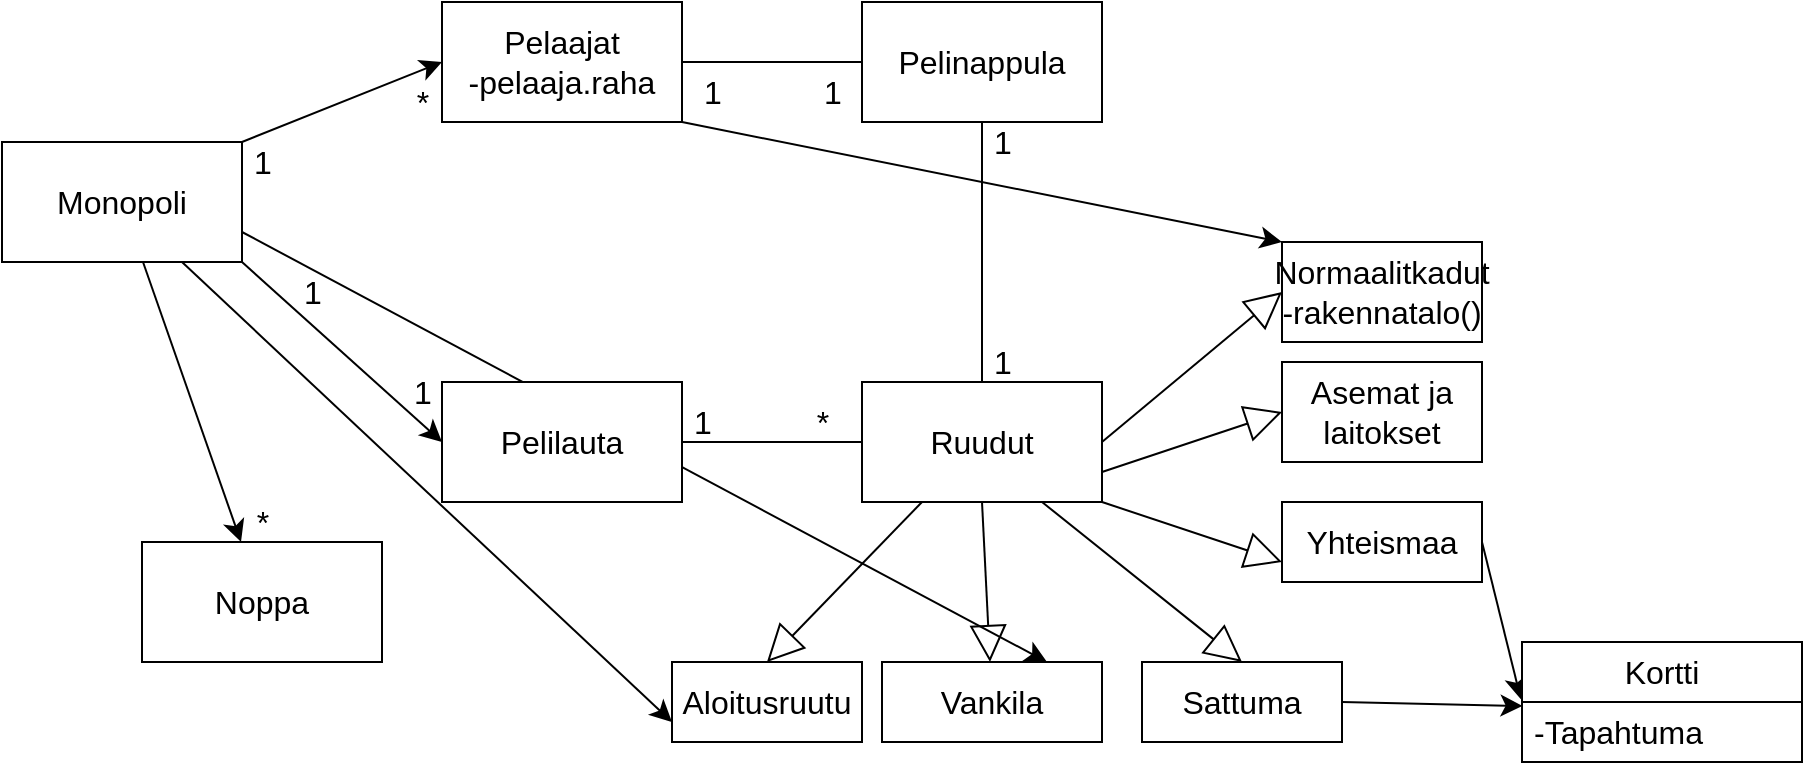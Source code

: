 <mxfile version="21.1.2" type="github">
  <diagram id="C5RBs43oDa-KdzZeNtuy" name="Page-1">
    <mxGraphModel dx="1588" dy="928" grid="1" gridSize="10" guides="1" tooltips="1" connect="1" arrows="1" fold="1" page="1" pageScale="1" pageWidth="827" pageHeight="1169" math="0" shadow="0">
      <root>
        <mxCell id="WIyWlLk6GJQsqaUBKTNV-0" />
        <mxCell id="WIyWlLk6GJQsqaUBKTNV-1" parent="WIyWlLk6GJQsqaUBKTNV-0" />
        <mxCell id="MD0y3iLFZOxwnhTRuBRV-26" style="edgeStyle=none;curved=1;rounded=0;orthogonalLoop=1;jettySize=auto;html=1;exitX=0.75;exitY=1;exitDx=0;exitDy=0;fontSize=12;startSize=8;endSize=8;entryX=0;entryY=0.75;entryDx=0;entryDy=0;" edge="1" parent="WIyWlLk6GJQsqaUBKTNV-1" source="MD0y3iLFZOxwnhTRuBRV-0" target="MD0y3iLFZOxwnhTRuBRV-36">
          <mxGeometry relative="1" as="geometry">
            <mxPoint x="109.889" y="400.333" as="targetPoint" />
          </mxGeometry>
        </mxCell>
        <mxCell id="MD0y3iLFZOxwnhTRuBRV-30" style="edgeStyle=none;curved=1;rounded=0;orthogonalLoop=1;jettySize=auto;html=1;exitX=1;exitY=0;exitDx=0;exitDy=0;entryX=0;entryY=0.5;entryDx=0;entryDy=0;fontSize=12;startSize=8;endSize=8;" edge="1" parent="WIyWlLk6GJQsqaUBKTNV-1" source="MD0y3iLFZOxwnhTRuBRV-0" target="MD0y3iLFZOxwnhTRuBRV-1">
          <mxGeometry relative="1" as="geometry" />
        </mxCell>
        <mxCell id="MD0y3iLFZOxwnhTRuBRV-32" style="edgeStyle=none;curved=1;rounded=0;orthogonalLoop=1;jettySize=auto;html=1;exitX=1;exitY=1;exitDx=0;exitDy=0;entryX=0;entryY=0.5;entryDx=0;entryDy=0;fontSize=12;startSize=8;endSize=8;" edge="1" parent="WIyWlLk6GJQsqaUBKTNV-1" source="MD0y3iLFZOxwnhTRuBRV-0" target="MD0y3iLFZOxwnhTRuBRV-3">
          <mxGeometry relative="1" as="geometry" />
        </mxCell>
        <mxCell id="MD0y3iLFZOxwnhTRuBRV-33" value="" style="edgeStyle=none;curved=1;rounded=0;orthogonalLoop=1;jettySize=auto;html=1;fontSize=12;startSize=8;endSize=8;" edge="1" parent="WIyWlLk6GJQsqaUBKTNV-1" source="MD0y3iLFZOxwnhTRuBRV-0" target="MD0y3iLFZOxwnhTRuBRV-25">
          <mxGeometry relative="1" as="geometry" />
        </mxCell>
        <mxCell id="MD0y3iLFZOxwnhTRuBRV-56" style="edgeStyle=none;curved=1;rounded=0;orthogonalLoop=1;jettySize=auto;html=1;exitX=1;exitY=0.75;exitDx=0;exitDy=0;entryX=0.75;entryY=0;entryDx=0;entryDy=0;fontSize=12;startSize=8;endSize=8;" edge="1" parent="WIyWlLk6GJQsqaUBKTNV-1" source="MD0y3iLFZOxwnhTRuBRV-0" target="MD0y3iLFZOxwnhTRuBRV-37">
          <mxGeometry relative="1" as="geometry" />
        </mxCell>
        <mxCell id="MD0y3iLFZOxwnhTRuBRV-0" value="Monopoli" style="rounded=0;whiteSpace=wrap;html=1;fontSize=16;" vertex="1" parent="WIyWlLk6GJQsqaUBKTNV-1">
          <mxGeometry x="10" y="310" width="120" height="60" as="geometry" />
        </mxCell>
        <mxCell id="MD0y3iLFZOxwnhTRuBRV-77" style="edgeStyle=none;curved=1;rounded=0;orthogonalLoop=1;jettySize=auto;html=1;exitX=1;exitY=1;exitDx=0;exitDy=0;entryX=0;entryY=0;entryDx=0;entryDy=0;fontSize=12;startSize=8;endSize=8;" edge="1" parent="WIyWlLk6GJQsqaUBKTNV-1" source="MD0y3iLFZOxwnhTRuBRV-1" target="MD0y3iLFZOxwnhTRuBRV-44">
          <mxGeometry relative="1" as="geometry" />
        </mxCell>
        <mxCell id="MD0y3iLFZOxwnhTRuBRV-1" value="Pelaajat&lt;br&gt;-pelaaja.raha" style="rounded=0;whiteSpace=wrap;html=1;fontSize=16;" vertex="1" parent="WIyWlLk6GJQsqaUBKTNV-1">
          <mxGeometry x="230" y="240" width="120" height="60" as="geometry" />
        </mxCell>
        <mxCell id="MD0y3iLFZOxwnhTRuBRV-2" value="Pelinappula" style="rounded=0;whiteSpace=wrap;html=1;fontSize=16;" vertex="1" parent="WIyWlLk6GJQsqaUBKTNV-1">
          <mxGeometry x="440" y="240" width="120" height="60" as="geometry" />
        </mxCell>
        <mxCell id="MD0y3iLFZOxwnhTRuBRV-3" value="Pelilauta" style="rounded=0;whiteSpace=wrap;html=1;fontSize=16;" vertex="1" parent="WIyWlLk6GJQsqaUBKTNV-1">
          <mxGeometry x="230" y="430" width="120" height="60" as="geometry" />
        </mxCell>
        <mxCell id="MD0y3iLFZOxwnhTRuBRV-4" value="Ruudut" style="rounded=0;whiteSpace=wrap;html=1;fontSize=16;" vertex="1" parent="WIyWlLk6GJQsqaUBKTNV-1">
          <mxGeometry x="440" y="430" width="120" height="60" as="geometry" />
        </mxCell>
        <mxCell id="MD0y3iLFZOxwnhTRuBRV-11" value="" style="endArrow=none;html=1;rounded=0;fontSize=12;startSize=8;endSize=8;curved=1;exitX=1;exitY=0.5;exitDx=0;exitDy=0;entryX=0;entryY=0.5;entryDx=0;entryDy=0;" edge="1" parent="WIyWlLk6GJQsqaUBKTNV-1" source="MD0y3iLFZOxwnhTRuBRV-3" target="MD0y3iLFZOxwnhTRuBRV-4">
          <mxGeometry width="50" height="50" relative="1" as="geometry">
            <mxPoint x="290" y="420" as="sourcePoint" />
            <mxPoint x="340" y="370" as="targetPoint" />
          </mxGeometry>
        </mxCell>
        <mxCell id="MD0y3iLFZOxwnhTRuBRV-12" value="" style="endArrow=none;html=1;rounded=0;fontSize=12;startSize=8;endSize=8;curved=1;entryX=0;entryY=0.5;entryDx=0;entryDy=0;exitX=1;exitY=0.5;exitDx=0;exitDy=0;" edge="1" parent="WIyWlLk6GJQsqaUBKTNV-1" source="MD0y3iLFZOxwnhTRuBRV-1" target="MD0y3iLFZOxwnhTRuBRV-2">
          <mxGeometry width="50" height="50" relative="1" as="geometry">
            <mxPoint x="290" y="420" as="sourcePoint" />
            <mxPoint x="340" y="370" as="targetPoint" />
          </mxGeometry>
        </mxCell>
        <mxCell id="MD0y3iLFZOxwnhTRuBRV-13" value="" style="endArrow=none;html=1;rounded=0;fontSize=12;startSize=8;endSize=8;curved=1;entryX=0.5;entryY=1;entryDx=0;entryDy=0;exitX=0.5;exitY=0;exitDx=0;exitDy=0;" edge="1" parent="WIyWlLk6GJQsqaUBKTNV-1" source="MD0y3iLFZOxwnhTRuBRV-4" target="MD0y3iLFZOxwnhTRuBRV-2">
          <mxGeometry width="50" height="50" relative="1" as="geometry">
            <mxPoint x="290" y="420" as="sourcePoint" />
            <mxPoint x="340" y="370" as="targetPoint" />
          </mxGeometry>
        </mxCell>
        <mxCell id="MD0y3iLFZOxwnhTRuBRV-15" value="1" style="text;html=1;align=center;verticalAlign=middle;resizable=0;points=[];autosize=1;strokeColor=none;fillColor=none;fontSize=16;" vertex="1" parent="WIyWlLk6GJQsqaUBKTNV-1">
          <mxGeometry x="205" y="420" width="30" height="30" as="geometry" />
        </mxCell>
        <mxCell id="MD0y3iLFZOxwnhTRuBRV-16" value="1" style="text;html=1;align=center;verticalAlign=middle;resizable=0;points=[];autosize=1;strokeColor=none;fillColor=none;fontSize=16;" vertex="1" parent="WIyWlLk6GJQsqaUBKTNV-1">
          <mxGeometry x="150" y="370" width="30" height="30" as="geometry" />
        </mxCell>
        <mxCell id="MD0y3iLFZOxwnhTRuBRV-17" value="*" style="text;html=1;align=center;verticalAlign=middle;resizable=0;points=[];autosize=1;strokeColor=none;fillColor=none;fontSize=16;" vertex="1" parent="WIyWlLk6GJQsqaUBKTNV-1">
          <mxGeometry x="205" y="275" width="30" height="30" as="geometry" />
        </mxCell>
        <mxCell id="MD0y3iLFZOxwnhTRuBRV-18" value="1" style="text;html=1;align=center;verticalAlign=middle;resizable=0;points=[];autosize=1;strokeColor=none;fillColor=none;fontSize=16;" vertex="1" parent="WIyWlLk6GJQsqaUBKTNV-1">
          <mxGeometry x="125" y="305" width="30" height="30" as="geometry" />
        </mxCell>
        <mxCell id="MD0y3iLFZOxwnhTRuBRV-19" value="1" style="text;html=1;align=center;verticalAlign=middle;resizable=0;points=[];autosize=1;strokeColor=none;fillColor=none;fontSize=16;" vertex="1" parent="WIyWlLk6GJQsqaUBKTNV-1">
          <mxGeometry x="350" y="270" width="30" height="30" as="geometry" />
        </mxCell>
        <mxCell id="MD0y3iLFZOxwnhTRuBRV-20" value="1" style="text;html=1;align=center;verticalAlign=middle;resizable=0;points=[];autosize=1;strokeColor=none;fillColor=none;fontSize=16;" vertex="1" parent="WIyWlLk6GJQsqaUBKTNV-1">
          <mxGeometry x="410" y="270" width="30" height="30" as="geometry" />
        </mxCell>
        <mxCell id="MD0y3iLFZOxwnhTRuBRV-21" value="1" style="text;html=1;align=center;verticalAlign=middle;resizable=0;points=[];autosize=1;strokeColor=none;fillColor=none;fontSize=16;" vertex="1" parent="WIyWlLk6GJQsqaUBKTNV-1">
          <mxGeometry x="345" y="435" width="30" height="30" as="geometry" />
        </mxCell>
        <mxCell id="MD0y3iLFZOxwnhTRuBRV-23" value="1" style="text;html=1;align=center;verticalAlign=middle;resizable=0;points=[];autosize=1;strokeColor=none;fillColor=none;fontSize=16;" vertex="1" parent="WIyWlLk6GJQsqaUBKTNV-1">
          <mxGeometry x="495" y="405" width="30" height="30" as="geometry" />
        </mxCell>
        <mxCell id="MD0y3iLFZOxwnhTRuBRV-24" value="1" style="text;html=1;align=center;verticalAlign=middle;resizable=0;points=[];autosize=1;strokeColor=none;fillColor=none;fontSize=16;" vertex="1" parent="WIyWlLk6GJQsqaUBKTNV-1">
          <mxGeometry x="495" y="295" width="30" height="30" as="geometry" />
        </mxCell>
        <mxCell id="MD0y3iLFZOxwnhTRuBRV-25" value="Noppa" style="whiteSpace=wrap;html=1;fontSize=16;" vertex="1" parent="WIyWlLk6GJQsqaUBKTNV-1">
          <mxGeometry x="80" y="510" width="120" height="60" as="geometry" />
        </mxCell>
        <mxCell id="MD0y3iLFZOxwnhTRuBRV-34" value="*" style="text;html=1;align=center;verticalAlign=middle;resizable=0;points=[];autosize=1;strokeColor=none;fillColor=none;fontSize=16;" vertex="1" parent="WIyWlLk6GJQsqaUBKTNV-1">
          <mxGeometry x="405" y="435" width="30" height="30" as="geometry" />
        </mxCell>
        <mxCell id="MD0y3iLFZOxwnhTRuBRV-35" value="*" style="text;html=1;align=center;verticalAlign=middle;resizable=0;points=[];autosize=1;strokeColor=none;fillColor=none;fontSize=16;" vertex="1" parent="WIyWlLk6GJQsqaUBKTNV-1">
          <mxGeometry x="125" y="485" width="30" height="30" as="geometry" />
        </mxCell>
        <mxCell id="MD0y3iLFZOxwnhTRuBRV-36" value="Aloitusruutu" style="whiteSpace=wrap;html=1;fontSize=16;" vertex="1" parent="WIyWlLk6GJQsqaUBKTNV-1">
          <mxGeometry x="345" y="570" width="95" height="40" as="geometry" />
        </mxCell>
        <mxCell id="MD0y3iLFZOxwnhTRuBRV-37" value="Vankila" style="whiteSpace=wrap;html=1;fontSize=16;" vertex="1" parent="WIyWlLk6GJQsqaUBKTNV-1">
          <mxGeometry x="450" y="570" width="110" height="40" as="geometry" />
        </mxCell>
        <mxCell id="MD0y3iLFZOxwnhTRuBRV-76" style="edgeStyle=none;curved=1;rounded=0;orthogonalLoop=1;jettySize=auto;html=1;exitX=1;exitY=0.5;exitDx=0;exitDy=0;entryX=0.002;entryY=0.067;entryDx=0;entryDy=0;entryPerimeter=0;fontSize=12;startSize=8;endSize=8;" edge="1" parent="WIyWlLk6GJQsqaUBKTNV-1" source="MD0y3iLFZOxwnhTRuBRV-38" target="MD0y3iLFZOxwnhTRuBRV-69">
          <mxGeometry relative="1" as="geometry" />
        </mxCell>
        <mxCell id="MD0y3iLFZOxwnhTRuBRV-38" value="Sattuma" style="whiteSpace=wrap;html=1;fontSize=16;" vertex="1" parent="WIyWlLk6GJQsqaUBKTNV-1">
          <mxGeometry x="580" y="570" width="100" height="40" as="geometry" />
        </mxCell>
        <mxCell id="MD0y3iLFZOxwnhTRuBRV-39" style="edgeStyle=none;curved=1;rounded=0;orthogonalLoop=1;jettySize=auto;html=1;exitX=1;exitY=0;exitDx=0;exitDy=0;fontSize=12;startSize=8;endSize=8;" edge="1" parent="WIyWlLk6GJQsqaUBKTNV-1" source="MD0y3iLFZOxwnhTRuBRV-37" target="MD0y3iLFZOxwnhTRuBRV-37">
          <mxGeometry relative="1" as="geometry" />
        </mxCell>
        <mxCell id="MD0y3iLFZOxwnhTRuBRV-75" style="edgeStyle=none;curved=1;rounded=0;orthogonalLoop=1;jettySize=auto;html=1;exitX=1;exitY=0.5;exitDx=0;exitDy=0;entryX=-0.004;entryY=-0.044;entryDx=0;entryDy=0;entryPerimeter=0;fontSize=12;startSize=8;endSize=8;" edge="1" parent="WIyWlLk6GJQsqaUBKTNV-1" source="MD0y3iLFZOxwnhTRuBRV-42" target="MD0y3iLFZOxwnhTRuBRV-69">
          <mxGeometry relative="1" as="geometry" />
        </mxCell>
        <mxCell id="MD0y3iLFZOxwnhTRuBRV-42" value="Yhteismaa" style="whiteSpace=wrap;html=1;fontSize=16;" vertex="1" parent="WIyWlLk6GJQsqaUBKTNV-1">
          <mxGeometry x="650" y="490" width="100" height="40" as="geometry" />
        </mxCell>
        <mxCell id="MD0y3iLFZOxwnhTRuBRV-43" value="Asemat ja laitokset" style="whiteSpace=wrap;html=1;fontSize=16;" vertex="1" parent="WIyWlLk6GJQsqaUBKTNV-1">
          <mxGeometry x="650" y="420" width="100" height="50" as="geometry" />
        </mxCell>
        <mxCell id="MD0y3iLFZOxwnhTRuBRV-44" value="Normaalitkadut&lt;br&gt;-rakennatalo()" style="whiteSpace=wrap;html=1;fontSize=16;" vertex="1" parent="WIyWlLk6GJQsqaUBKTNV-1">
          <mxGeometry x="650" y="360" width="100" height="50" as="geometry" />
        </mxCell>
        <mxCell id="MD0y3iLFZOxwnhTRuBRV-46" value="" style="endArrow=block;endSize=16;endFill=0;html=1;rounded=0;fontSize=12;curved=1;exitX=1;exitY=0.5;exitDx=0;exitDy=0;entryX=0;entryY=0.5;entryDx=0;entryDy=0;" edge="1" parent="WIyWlLk6GJQsqaUBKTNV-1" source="MD0y3iLFZOxwnhTRuBRV-4" target="MD0y3iLFZOxwnhTRuBRV-44">
          <mxGeometry width="160" relative="1" as="geometry">
            <mxPoint x="480" y="540" as="sourcePoint" />
            <mxPoint x="640" y="540" as="targetPoint" />
          </mxGeometry>
        </mxCell>
        <mxCell id="MD0y3iLFZOxwnhTRuBRV-47" value="" style="endArrow=block;endSize=16;endFill=0;html=1;rounded=0;fontSize=12;curved=1;exitX=1;exitY=0.75;exitDx=0;exitDy=0;entryX=0;entryY=0.5;entryDx=0;entryDy=0;" edge="1" parent="WIyWlLk6GJQsqaUBKTNV-1" source="MD0y3iLFZOxwnhTRuBRV-4" target="MD0y3iLFZOxwnhTRuBRV-43">
          <mxGeometry width="160" relative="1" as="geometry">
            <mxPoint x="570" y="470" as="sourcePoint" />
            <mxPoint x="660" y="395" as="targetPoint" />
          </mxGeometry>
        </mxCell>
        <mxCell id="MD0y3iLFZOxwnhTRuBRV-48" value="" style="endArrow=block;endSize=16;endFill=0;html=1;rounded=0;fontSize=12;curved=1;exitX=1;exitY=1;exitDx=0;exitDy=0;entryX=0;entryY=0.75;entryDx=0;entryDy=0;" edge="1" parent="WIyWlLk6GJQsqaUBKTNV-1" source="MD0y3iLFZOxwnhTRuBRV-4" target="MD0y3iLFZOxwnhTRuBRV-42">
          <mxGeometry width="160" relative="1" as="geometry">
            <mxPoint x="580" y="480" as="sourcePoint" />
            <mxPoint x="670" y="405" as="targetPoint" />
          </mxGeometry>
        </mxCell>
        <mxCell id="MD0y3iLFZOxwnhTRuBRV-49" value="" style="endArrow=block;endSize=16;endFill=0;html=1;rounded=0;fontSize=12;curved=1;entryX=0.5;entryY=0;entryDx=0;entryDy=0;exitX=0.75;exitY=1;exitDx=0;exitDy=0;" edge="1" parent="WIyWlLk6GJQsqaUBKTNV-1" source="MD0y3iLFZOxwnhTRuBRV-4" target="MD0y3iLFZOxwnhTRuBRV-38">
          <mxGeometry width="160" relative="1" as="geometry">
            <mxPoint x="580" y="490" as="sourcePoint" />
            <mxPoint x="680" y="415" as="targetPoint" />
          </mxGeometry>
        </mxCell>
        <mxCell id="MD0y3iLFZOxwnhTRuBRV-50" value="" style="endArrow=block;endSize=16;endFill=0;html=1;rounded=0;fontSize=12;curved=1;exitX=0.5;exitY=1;exitDx=0;exitDy=0;" edge="1" parent="WIyWlLk6GJQsqaUBKTNV-1" source="MD0y3iLFZOxwnhTRuBRV-4" target="MD0y3iLFZOxwnhTRuBRV-37">
          <mxGeometry width="160" relative="1" as="geometry">
            <mxPoint x="600" y="500" as="sourcePoint" />
            <mxPoint x="690" y="425" as="targetPoint" />
          </mxGeometry>
        </mxCell>
        <mxCell id="MD0y3iLFZOxwnhTRuBRV-51" value="" style="endArrow=block;endSize=16;endFill=0;html=1;rounded=0;fontSize=12;curved=1;exitX=0.25;exitY=1;exitDx=0;exitDy=0;entryX=0.5;entryY=0;entryDx=0;entryDy=0;" edge="1" parent="WIyWlLk6GJQsqaUBKTNV-1" source="MD0y3iLFZOxwnhTRuBRV-4" target="MD0y3iLFZOxwnhTRuBRV-36">
          <mxGeometry width="160" relative="1" as="geometry">
            <mxPoint x="610" y="510" as="sourcePoint" />
            <mxPoint x="700" y="435" as="targetPoint" />
          </mxGeometry>
        </mxCell>
        <mxCell id="MD0y3iLFZOxwnhTRuBRV-68" value="Kortti" style="swimlane;fontStyle=0;childLayout=stackLayout;horizontal=1;startSize=30;horizontalStack=0;resizeParent=1;resizeParentMax=0;resizeLast=0;collapsible=1;marginBottom=0;whiteSpace=wrap;html=1;fontSize=16;" vertex="1" parent="WIyWlLk6GJQsqaUBKTNV-1">
          <mxGeometry x="770" y="560" width="140" height="60" as="geometry" />
        </mxCell>
        <mxCell id="MD0y3iLFZOxwnhTRuBRV-69" value="-Tapahtuma" style="text;strokeColor=none;fillColor=none;align=left;verticalAlign=middle;spacingLeft=4;spacingRight=4;overflow=hidden;points=[[0,0.5],[1,0.5]];portConstraint=eastwest;rotatable=0;whiteSpace=wrap;html=1;fontSize=16;" vertex="1" parent="MD0y3iLFZOxwnhTRuBRV-68">
          <mxGeometry y="30" width="140" height="30" as="geometry" />
        </mxCell>
      </root>
    </mxGraphModel>
  </diagram>
</mxfile>
